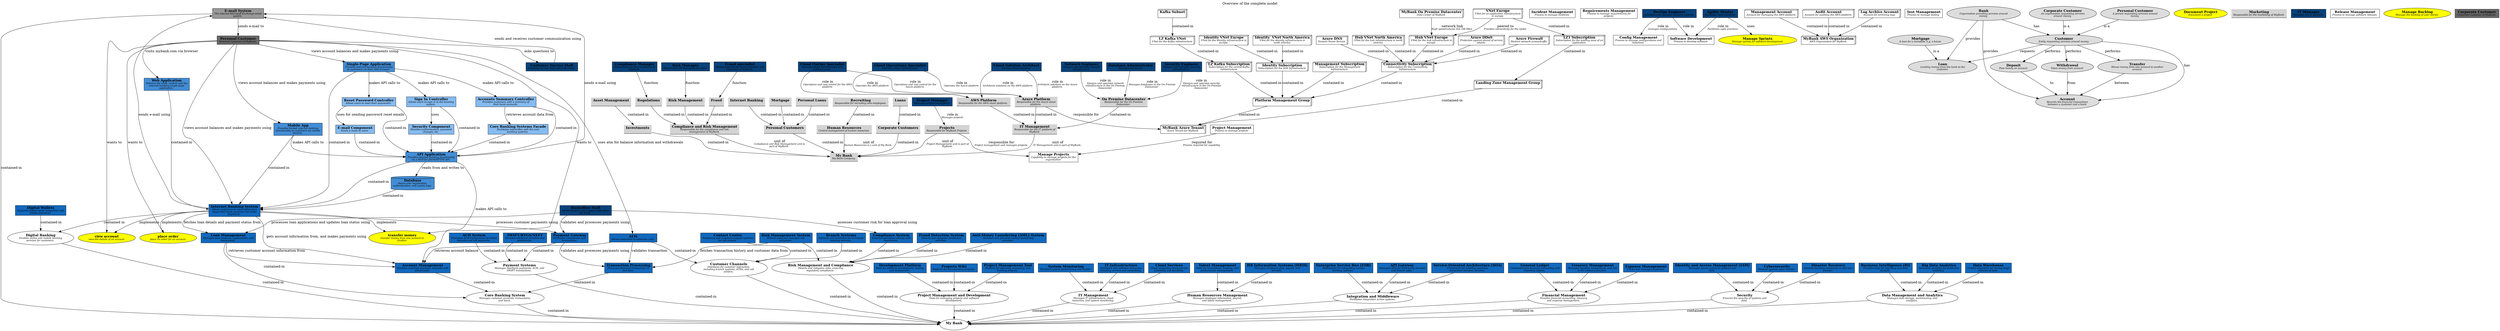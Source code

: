 digraph "Overview of the complete model" {
  labelloc= "t"
  label="Overview of the complete model"

  layout=dot
mybank_data_management__big_data_analytics_system [shape=box style=filled fillcolor="#1168bd" label=<<B>Big Data Analytics</B><BR/><FONT POINT-SIZE="10"><I>Advanced analytics for predictive<BR/>modeling. </I></FONT>>]
mybank_it_management__aws_unit [shape=underline style=filled fillcolor=lightgrey label=<<B>AWS Platform</B><BR/><FONT POINT-SIZE="10"><I>Responsible for the AWS cloud platform. </I></FONT>>]
mybank_security__disaster_recovery_system [shape=box style=filled fillcolor="#1168bd" label=<<B>Disaster Recovery</B><BR/><FONT POINT-SIZE="10"><I>Ensures business continuity in case of a<BR/>disaster. </I></FONT>>]
mybank_it_management_azure__plz_kafka_subscription [shape=box3d  label=<<B>LZ Kafka Subscription</B><BR/><FONT POINT-SIZE="10"><I>Subscription for the central Kafka<BR/>infrastructure </I></FONT>>]
mybank__email_system [shape=box style=filled fillcolor="#999999" label=<<B>E-mail System</B><BR/><FONT POINT-SIZE="10"><I>The internal Microsoft Exchange email<BR/>system. </I></FONT>>]
mybank_it_management__it_management_unit [shape=underline style=filled fillcolor=lightgrey label=<<B>IT Management</B><BR/><FONT POINT-SIZE="10"><I>Responsible for the IT platform of<BR/>MyBank </I></FONT>>]
mybank_financial_management__expense_management_system [shape=box style=filled fillcolor="#1168bd" label=<<B>Expense Management</B><BR/><FONT POINT-SIZE="10"><I>Tracks and manages expenses. </I></FONT>>]
mybank_customer_channels__branch_systems [shape=box style=filled fillcolor="#1168bd" label=<<B>Branch Systems</B><BR/><FONT POINT-SIZE="10"><I>Software and hardware for in-branch<BR/>banking services. </I></FONT>>]
mybank_project_management__context_boundary [  label=<<B>Project Management and Development</B><BR/><FONT POINT-SIZE="10"><I>Tools for managing projects and software<BR/>development. </I></FONT>>]
mybank_compliance__fraud_detection_system [shape=box style=filled fillcolor="#1168bd" label=<<B>Fraud Detection System</B><BR/><FONT POINT-SIZE="10"><I>Detects and mitigates fraudulent<BR/>activities. </I></FONT>>]
mybank_organization_personal_customers__mortgage_org [shape=underline style=filled fillcolor=lightgrey label=<<B>Mortgage</B><BR/><FONT POINT-SIZE="10"><I> </I></FONT>>]
mybank_project_management__incident_management [shape=box  label=<<B>Incident Management</B><BR/><FONT POINT-SIZE="10"><I>Process to manage incidents </I></FONT>>]
mybank_project_management__requirements_management [shape=box  label=<<B>Requirements Management</B><BR/><FONT POINT-SIZE="10"><I>Process to manage requirements for<BR/>projects </I></FONT>>]
mybank_organization_hr__recruiting [shape=underline style=filled fillcolor=lightgrey label=<<B>Recruiting</B><BR/><FONT POINT-SIZE="10"><I>Responsible for recruiting new employees </I></FONT>>]
mybank_it_management_azure__connectivity_subscription [shape=box3d  label=<<B>Connectivity Subscription</B><BR/><FONT POINT-SIZE="10"><I>Subscription for the Connectivity<BR/>Infrastructure </I></FONT>>]
mybank_digital_banking__digital_wallets_system [shape=box style=filled fillcolor="#1168bd" label=<<B>Digital Wallets</B><BR/><FONT POINT-SIZE="10"><I>Supports digital wallet integration and<BR/>mobile payments. </I></FONT>>]
mybank_customer_channels__customer_service_staff [shape=box style=filled fillcolor="#08427b" label=<<B>Customer Service Staff</B><BR/><FONT POINT-SIZE="10"><I>Customer service staff within the bank. </I></FONT>>]
mybank_security__identity_access_management_system [shape=box style=filled fillcolor="#1168bd" label=<<B>Identity and Access Management (IAM)</B><BR/><FONT POINT-SIZE="10"><I>Manages secure access to systems and<BR/>data. </I></FONT>>]
mybank_it_management_azure__alz1_vnet_europe [shape=box3d  label=<<B>VNet Europe</B><BR/><FONT POINT-SIZE="10"><I>VNet for an application infrastructure<BR/>in europe </I></FONT>>]
mybank_project_management__project_manager [shape=box style=filled fillcolor="#08427b" label=<<B>Project Manager</B><BR/><FONT POINT-SIZE="10"><I>Manages projects at MyBank </I></FONT>>]
mybank__mybank_plc [  label=<<B>My Bank</B><BR/><FONT POINT-SIZE="10"><I> </I></FONT>>]
mybank_compliance__risk_management_system [shape=box style=filled fillcolor="#1168bd" label=<<B>Risk Management System</B><BR/><FONT POINT-SIZE="10"><I>Detects risks and manages risk<BR/>mitigation. </I></FONT>>]
mybank_project_management__software_development [shape=box  label=<<B>Software Development</B><BR/><FONT POINT-SIZE="10"><I>Process to develop software </I></FONT>>]
mybank_project_management__devops_engineer [shape=box style=filled fillcolor="#08427b" label=<<B>DevOps Engineer</B><BR/><FONT POINT-SIZE="10"><I>Develops and operates software systems </I></FONT>>]
mybank_project_management__project_management [shape=box  label=<<B>Project Management</B><BR/><FONT POINT-SIZE="10"><I>Process to manage projects </I></FONT>>]
mybank_integration_middleware__soa [shape=box style=filled fillcolor="#1168bd" label=<<B>Service-Oriented Architecture (SOA)</B><BR/><FONT POINT-SIZE="10"><I>Framework for enabling seamless<BR/>integration between services. </I></FONT>>]
mybank_it_management__cloud_finops_specialist [shape=box style=filled fillcolor="#08427b" label=<<B>Cloud FinOps Specialist</B><BR/><FONT POINT-SIZE="10"><I>Operates cloud infrastructure and<BR/>controls costs </I></FONT>>]
mybank_core_banking__context_boundary [  label=<<B>Core Banking System</B><BR/><FONT POINT-SIZE="10"><I>Manages customer accounts, transactions,<BR/>and loans. </I></FONT>>]
mybank_payment__context_boundary [  label=<<B>Payment Systems</B><BR/><FONT POINT-SIZE="10"><I>Manages interbank payments, ACH, and<BR/>SWIFT transactions. </I></FONT>>]
mybank_organization__human_resources_unit [shape=underline style=filled fillcolor=lightgrey label=<<B>Human Resources</B><BR/><FONT POINT-SIZE="10"><I>Central management of human resources </I></FONT>>]
mybank_project_management__jira [shape=box style=filled fillcolor="#1168bd" label=<<B>Project Management Tool</B><BR/><FONT POINT-SIZE="10"><I>Platform for planning, executing, and<BR/>tracking projects. </I></FONT>>]
mybank_digital_banking_internet_banking_system__mobile_app [shape=box style=filled fillcolor="#438dd5" label=<<B>Mobile App</B><BR/><FONT POINT-SIZE="10"><I>Provides limited internet banking<BR/>functionality to customers via mobile<BR/>devices. </I></FONT>>]
mybank_it_management__onprem_unit [shape=underline style=filled fillcolor=lightgrey label=<<B>On Premise Datacenter</B><BR/><FONT POINT-SIZE="10"><I>Responsible for the On Premise<BR/>Datacenter. </I></FONT>>]
mybank_infrastructure_management__cloud_services_system [shape=box style=filled fillcolor="#1168bd" label=<<B>Cloud Services</B><BR/><FONT POINT-SIZE="10"><I>Cloud computing resources for<BR/>scalability and flexibility. </I></FONT>>]
mybank_digital_banking_internet_banking_system__api_application [shape=box style=filled fillcolor="#438dd5" label=<<B>API Application</B><BR/><FONT POINT-SIZE="10"><I>Provides internet banking functionality<BR/>via a RESTful JSON/HTTPS API. </I></FONT>>]
mybank_it_management_aws__platform_management_account [shape=box3d  label=<<B>Management Account</B><BR/><FONT POINT-SIZE="10"><I>Account for managing the AWS platform </I></FONT>>]
mybank_it_management_azure__management_subscription [shape=box3d  label=<<B>Management Subscription</B><BR/><FONT POINT-SIZE="10"><I>Subscription for the Management<BR/>Infrastructure </I></FONT>>]
mybank_organization__corporate_customers [shape=underline style=filled fillcolor=lightgrey label=<<B>Corporate Customers</B><BR/><FONT POINT-SIZE="10"><I> </I></FONT>>]
mybank_compliance__risk_manager [shape=box style=filled fillcolor="#08427b" label=<<B>Risk Manager</B><BR/><FONT POINT-SIZE="10"><I>Responsible for managing the risks. </I></FONT>>]
mybank_organization_personal_customers__personal_loans_org [shape=underline style=filled fillcolor=lightgrey label=<<B>Personal Loans</B><BR/><FONT POINT-SIZE="10"><I> </I></FONT>>]
mybank_compliance__context_boundary [  label=<<B>Risk Management and Compliance</B><BR/><FONT POINT-SIZE="10"><I>Detects and mitigates risks, ensuring<BR/>regulatory compliance. </I></FONT>>]
mybank_human_resources__hris [shape=box style=filled fillcolor="#1168bd" label=<<B>HR Information Systems (HRIS)</B><BR/><FONT POINT-SIZE="10"><I>Manages employee data, payroll, and<BR/>benefits. </I></FONT>>]
mybank_project_management__manage_projects [shape=box  label=<<B>Manage Projects</B><BR/><FONT POINT-SIZE="10"><I>Capability to manage projects for the<BR/>organization </I></FONT>>]
mybank_compliance__risk_management [shape=underline style=filled fillcolor=lightgrey label=<<B>Risk Management</B><BR/><FONT POINT-SIZE="10"><I> </I></FONT>>]
mybank_project_management__test_management [shape=box  label=<<B>Test Management</B><BR/><FONT POINT-SIZE="10"><I>Process to manage testing </I></FONT>>]
mybank_it_management__context_boundary [  label=<<B>IT Management</B><BR/><FONT POINT-SIZE="10"><I>Manages IT infrastructure, cloud<BR/>resources, and system monitoring. </I></FONT>>]
mybank_digital_banking__context_boundary [  label=<<B>Digital Banking</B><BR/><FONT POINT-SIZE="10"><I>Enables online and mobile banking<BR/>services for customers. </I></FONT>>]
mybank_it_management_azure__hub_vnet_europe [shape=box3d  label=<<B>Hub VNet Europe</B><BR/><FONT POINT-SIZE="10"><I>VNet for the hub infrastructure in<BR/>europe </I></FONT>>]
mybank_compliance__fraud [shape=underline style=filled fillcolor=lightgrey label=<<B>Fraud</B><BR/><FONT POINT-SIZE="10"><I> </I></FONT>>]
mybank_infrastructure_management__system_monitoring_system [shape=box style=filled fillcolor="#1168bd" label=<<B>System Monitoring</B><BR/><FONT POINT-SIZE="10"><I>Monitors system performance and health. </I></FONT>>]
mybank_concepts__mortgage [shape=ellipse style=filled fillcolor="#dddddd" label=<<B>Mortgage</B><BR/><FONT POINT-SIZE="10"><I>A loan for a immobile, e.g. a house </I></FONT>>]
mybank_organization_personal_customers__internet_banking [shape=underline style=filled fillcolor=lightgrey label=<<B>Internet Banking</B><BR/><FONT POINT-SIZE="10"><I> </I></FONT>>]
mybank_it_management_azure__landing_zone_management_group [shape=box3d  label=<<B>Landing Zone Management Group</B><BR/><FONT POINT-SIZE="10"><I> </I></FONT>>]
mybank_human_resources__context_boundary [  label=<<B>Human Resources Management</B><BR/><FONT POINT-SIZE="10"><I>Manages employee information, payroll,<BR/>and talent management. </I></FONT>>]
mybank_project_management__document_project [shape=ellipse style=filled fillcolor=yellow label=<<B>Document Project</B><BR/><FONT POINT-SIZE="10"><I>Document a project </I></FONT>>]
mybank_marketing__marketing_unit [shape=underline style=filled fillcolor=lightgrey label=<<B>Marketing</B><BR/><FONT POINT-SIZE="10"><I>Responsible for the marketing of MyBank </I></FONT>>]
mybank_it_management__cloud_operations_specialist [shape=box style=filled fillcolor="#08427b" label=<<B>Cloud Operations Specialist</B><BR/><FONT POINT-SIZE="10"><I>Operates cloud infrastructure </I></FONT>>]
mybank_compliance__fraud_specialist [shape=box style=filled fillcolor="#08427b" label=<<B>Fraud specialist</B><BR/><FONT POINT-SIZE="10"><I>Responsible for the fraud detection and<BR/>mitigation of MyBank. </I></FONT>>]
mybank_digital_banking_internet_banking_system__view_account [shape=ellipse style=filled fillcolor=yellow label=<<B>view account</B><BR/><FONT POINT-SIZE="10"><I>view the details of an account </I></FONT>>]
mybank_digital_banking_internet_banking_system__internet_banking_system [shape=box style=filled fillcolor="#1168bd" label=<<B>Internet Banking System</B><BR/><FONT POINT-SIZE="10"><I>Allows customers to view information<BR/>about their bank accounts and make<BR/>payments. </I></FONT>>]
mybank_compliance__compliance_system [shape=box style=filled fillcolor="#1168bd" label=<<B>Compliance System</B><BR/><FONT POINT-SIZE="10"><I>Ensures operations comply with<BR/>regulations. </I></FONT>>]
mybank_it_management__azure_unit [shape=underline style=filled fillcolor=lightgrey label=<<B>Azure Platform</B><BR/><FONT POINT-SIZE="10"><I>Responsible for the Azure cloud<BR/>platform. </I></FONT>>]
mybank_it_management_azure__mybank_azure_tenant [shape=box3d  label=<<B>MyBank Azure Tenant</B><BR/><FONT POINT-SIZE="10"><I>Azure Tenant for MyBank </I></FONT>>]
mybank_compliance__compliance_manager [shape=box style=filled fillcolor="#08427b" label=<<B>Compliance Manager</B><BR/><FONT POINT-SIZE="10"><I>Responsible for the compliance of<BR/>MyBank. </I></FONT>>]
mybank_it_management_azure__identity_vnet_north_america [shape=box3d  label=<<B>Identity  VNet North America</B><BR/><FONT POINT-SIZE="10"><I>VNet for the identity infrastructure in<BR/>north america </I></FONT>>]
mybank_data_management__data_warehouse_system [shape=box style=filled fillcolor="#1168bd" label=<<B>Data Warehouse</B><BR/><FONT POINT-SIZE="10"><I>Central repository for storing large<BR/>volumes of data. </I></FONT>>]
mybank_concepts__transfer [shape=ellipse style=filled fillcolor="#dddddd" label=<<B>Transfer</B><BR/><FONT POINT-SIZE="10"><I>Moves money from one account to another<BR/>account </I></FONT>>]
mybank_concepts__personal_customer [shape=ellipse style=filled fillcolor="#dddddd" label=<<B>Personal Customer</B><BR/><FONT POINT-SIZE="10"><I>A person requesting services around<BR/>money </I></FONT>>]
mybank_digital_banking_internet_banking_system__core_banking_systems_facade [shape=box style=filled fillcolor="#85bbf0" label=<<B>Core Banking Systems Facade</B><BR/><FONT POINT-SIZE="10"><I>Facilitates interaction with the core<BR/>banking systems. </I></FONT>>]
mybank_integration_middleware__esb [shape=box style=filled fillcolor="#1168bd" label=<<B>Enterprise Service Bus (ESB)</B><BR/><FONT POINT-SIZE="10"><I>Middleware for integrating various<BR/>banking systems. </I></FONT>>]
mybank_concepts__account [shape=ellipse style=filled fillcolor="#dddddd" label=<<B>Account</B><BR/><FONT POINT-SIZE="10"><I>Records the financial transactions<BR/>between a customer and a bank </I></FONT>>]
mybank__integration_middleware_context [  label=<<B>Integration and Middleware</B><BR/><FONT POINT-SIZE="10"><I>Facilitates integration across systems. </I></FONT>>]
mybank_concepts__bank [shape=ellipse style=filled fillcolor="#dddddd" label=<<B>Bank</B><BR/><FONT POINT-SIZE="10"><I>Organization providing services around<BR/>money </I></FONT>>]
mybank_it_management_aws__audit_account [shape=box3d  label=<<B>Audit Account</B><BR/><FONT POINT-SIZE="10"><I>Account for auditing the AWS platform </I></FONT>>]
mybank_project_management__gitlab [shape=box style=filled fillcolor="#1168bd" label=<<B>Development Platform</B><BR/><FONT POINT-SIZE="10"><I>Tools for software development, testing,<BR/>and deployment. </I></FONT>>]
mybank_it_management__it_manager [shape=box style=filled fillcolor="#08427b" label=<<B>IT Manager</B><BR/><FONT POINT-SIZE="10"><I>Manages the IT platform </I></FONT>>]
mybank_it_management_azure__ddos_protection [shape=box3d  label=<<B>Azure DDoS</B><BR/><FONT POINT-SIZE="10"><I>Protection against denial of service<BR/>attacks </I></FONT>>]
mybank_investments__investments_org [shape=underline style=filled fillcolor=lightgrey label=<<B>Investments</B><BR/><FONT POINT-SIZE="10"><I> </I></FONT>>]
mybank_digital_banking_internet_banking_system__web_app [shape=box style=filled fillcolor="#438dd5" label=<<B>Web Application</B><BR/><FONT POINT-SIZE="10"><I>Delivers the static content and the<BR/>internet banking single-page<BR/>application. </I></FONT>>]
mybank_it_management__cloud_solution_architect [shape=box style=filled fillcolor="#08427b" label=<<B>Cloud Solution Architect</B><BR/><FONT POINT-SIZE="10"><I>Designs cloud solutions </I></FONT>>]
mybank__personal_customer [shape=box style=filled fillcolor="#686868" label=<<B>Personal Customer</B><BR/><FONT POINT-SIZE="10"><I>Personal Customer of MyBank. </I></FONT>>]
mybank_data_management__context_boundary [  label=<<B>Data Management and Analytics</B><BR/><FONT POINT-SIZE="10"><I>Manages data storage, warehousing, and<BR/>analytics. </I></FONT>>]
mybank_digital_banking_internet_banking_system__single_page_app [shape=box style=filled fillcolor="#438dd5" label=<<B>Single-Page Application</B><BR/><FONT POINT-SIZE="10"><I>Provides internet banking functionality<BR/>to customers via their web browser. </I></FONT>>]
mybank_it_management_azure__identity_vnet_europe [shape=box3d  label=<<B>Identity VNet Europe</B><BR/><FONT POINT-SIZE="10"><I>VNet for the identity infrastructure in<BR/>europe </I></FONT>>]
mybank_it_management__database_administrator [shape=box style=filled fillcolor="#08427b" label=<<B>Database Administrator</B><BR/><FONT POINT-SIZE="10"><I>Manages databases </I></FONT>>]
mybank_it_management_aws__log_archive_account [shape=box3d  label=<<B>Log Archive Account</B><BR/><FONT POINT-SIZE="10"><I>Account for archiving logs </I></FONT>>]
mybank_project_management__release_management [shape=box  label=<<B>Release Management</B><BR/><FONT POINT-SIZE="10"><I>Process to manage software releases </I></FONT>>]
mybank_payment__payment_gateway_system [shape=box style=filled fillcolor="#1168bd" label=<<B>Payment Gateway</B><BR/><FONT POINT-SIZE="10"><I>Facilitates credit/debit card<BR/>transactions. </I></FONT>>]
mybank_digital_banking_internet_banking_system__transfer_money [shape=ellipse style=filled fillcolor=yellow label=<<B>transfer money</B><BR/><FONT POINT-SIZE="10"><I>transfer money from one account to<BR/>another </I></FONT>>]
mybank_it_management_azure__platform_management_group [shape=box3d  label=<<B>Platform Management Group</B><BR/><FONT POINT-SIZE="10"><I> </I></FONT>>]
mybank_it_management_onprem__data_center_europe [shape=box3d  label=<<B>MyBank On Premise Datacenter</B><BR/><FONT POINT-SIZE="10"><I>Data Center of MyBank </I></FONT>>]
mybank_concepts__customer [shape=ellipse style=filled fillcolor="#dddddd" label=<<B>Customer</B><BR/><FONT POINT-SIZE="10"><I>Entity requesting services around money </I></FONT>>]
mybank_integration_middleware__api_gateway [shape=box style=filled fillcolor="#1168bd" label=<<B>API Gateway</B><BR/><FONT POINT-SIZE="10"><I>Manages APIs for third-party services<BR/>and fintech apps. </I></FONT>>]
mybank_infrastructure_management__it_infrastructure_system [shape=box style=filled fillcolor="#1168bd" label=<<B>IT Infrastructure</B><BR/><FONT POINT-SIZE="10"><I>Hardware and software resources,<BR/>including servers and networking. </I></FONT>>]
mybank_digital_banking_internet_banking_system__reset_password_controller [shape=box style=filled fillcolor="#85bbf0" label=<<B>Reset Password Controller</B><BR/><FONT POINT-SIZE="10"><I>Allows users to reset their passwords. </I></FONT>>]
mybank_financial_management__context_boundary [  label=<<B>Financial Management</B><BR/><FONT POINT-SIZE="10"><I>Handles financial accounting, treasury,<BR/>and expense management. </I></FONT>>]
mybank_concepts__deposit [shape=ellipse style=filled fillcolor="#dddddd" label=<<B>Deposit</B><BR/><FONT POINT-SIZE="10"><I>Puts money on account </I></FONT>>]
mybank_core_banking__loan_management_system [shape=box style=filled fillcolor="#1168bd" label=<<B>Loan Management</B><BR/><FONT POINT-SIZE="10"><I>Manages loan products, applications, and<BR/>repayments. </I></FONT>>]
mybank_it_management__security_engineer [shape=box style=filled fillcolor="#08427b" label=<<B>Security Engineer</B><BR/><FONT POINT-SIZE="10"><I>Designs and operates security<BR/>infrastructure </I></FONT>>]
mybank_it_management_azure__plz_kafka_subnet [shape=box3d  label=<<B>Kafka Subnet</B><BR/><FONT POINT-SIZE="10"><I> </I></FONT>>]
mybank_digital_banking_internet_banking_system__email_component [shape=box style=filled fillcolor="#85bbf0" label=<<B>E-mail Component</B><BR/><FONT POINT-SIZE="10"><I>Sends e-mails to users. </I></FONT>>]
mybank_payment__ach_system [shape=box style=filled fillcolor="#1168bd" label=<<B>ACH System</B><BR/><FONT POINT-SIZE="10"><I>Processes ACH transactions for direct<BR/>deposits and bill payments. </I></FONT>>]
mybank_it_management_azure__identity_subscription [shape=box3d  label=<<B>Identity Subscription</B><BR/><FONT POINT-SIZE="10"><I>Subscription for the IAM Infrastructure </I></FONT>>]
mybank_concepts__corporate_customer [shape=ellipse style=filled fillcolor="#dddddd" label=<<B>Corporate Customer</B><BR/><FONT POINT-SIZE="10"><I>An organization requesting services<BR/>around money </I></FONT>>]
mybank_project_management__manage_backlog [shape=ellipse style=filled fillcolor=yellow label=<<B>Manage Backlog</B><BR/><FONT POINT-SIZE="10"><I>Manage the backlog of user stories </I></FONT>>]
mybank_it_management_aws__mybank_aws_organization [shape=box3d  label=<<B>MyBank AWS Organization</B><BR/><FONT POINT-SIZE="10"><I>AWS Organization for MyBank </I></FONT>>]
mybank_concepts__withdrawal [shape=ellipse style=filled fillcolor="#dddddd" label=<<B>Withdrawal</B><BR/><FONT POINT-SIZE="10"><I>Takes money from account </I></FONT>>]
mybank_project_management__agility_master [shape=box style=filled fillcolor="#08427b" label=<<B>Agility Master</B><BR/><FONT POINT-SIZE="10"><I>Facilitates agile practices </I></FONT>>]
mybank_financial_management__general_ledger_system [shape=box style=filled fillcolor="#1168bd" label=<<B>General Ledger</B><BR/><FONT POINT-SIZE="10"><I>Comprehensive financial accounting and<BR/>reporting system. </I></FONT>>]
mybank_it_management_azure__plz_kafka_vnet [shape=box3d  label=<<B>LZ Kafka VNet</B><BR/><FONT POINT-SIZE="10"><I>VNet for the Kafka infrastructure </I></FONT>>]
mybank_compliance__aml_system [shape=box style=filled fillcolor="#1168bd" label=<<B>Anti-Money Laundering (AML) System</B><BR/><FONT POINT-SIZE="10"><I>Monitors and prevents money laundering<BR/>activities. </I></FONT>>]
mybank_digital_banking_internet_banking_system__security_component [shape=box style=filled fillcolor="#85bbf0" label=<<B>Security Component</B><BR/><FONT POINT-SIZE="10"><I>Handles authentication, password<BR/>changes, etc. </I></FONT>>]
mybank_it_management_azure__firewall [shape=box3d  label=<<B>Azure Firewall</B><BR/><FONT POINT-SIZE="10"><I>Restrict network access/traffic </I></FONT>>]
mybank_data_management__business_intelligence_system [shape=box style=filled fillcolor="#1168bd" label=<<B>Business Intelligence (BI)</B><BR/><FONT POINT-SIZE="10"><I>Provides tools for reporting and data<BR/>analysis. </I></FONT>>]
mybank_it_management_azure__dns [shape=box3d  label=<<B>Azure DNS</B><BR/><FONT POINT-SIZE="10"><I>Domain Name Service </I></FONT>>]
mybank_it_management_azure__alz1_subscription [shape=box3d  label=<<B>LZ1 Subscription</B><BR/><FONT POINT-SIZE="10"><I>Subscription for the landing zone of an<BR/>application </I></FONT>>]
mybank_project_management__confluence [shape=box style=filled fillcolor="#1168bd" label=<<B>Projects Wiki</B><BR/><FONT POINT-SIZE="10"><I>Platform for documenting projects. </I></FONT>>]
mybank_it_management_azure__hub_vnet_north_america [shape=box3d  label=<<B>Hub VNet North America</B><BR/><FONT POINT-SIZE="10"><I>VNet for the hub infrastructure in north<BR/>america </I></FONT>>]
mybank_security__context_boundary [  label=<<B>Security</B><BR/><FONT POINT-SIZE="10"><I>Ensures the security of systems and<BR/>data. </I></FONT>>]
mybank_digital_banking_internet_banking_system__accounts_summary_controller [shape=box style=filled fillcolor="#85bbf0" label=<<B>Accounts Summary Controller</B><BR/><FONT POINT-SIZE="10"><I>Provides customers with a summary of<BR/>their bank accounts. </I></FONT>>]
mybank_customer_channels__atm [shape=box style=filled fillcolor="#1168bd" label=<<B>ATM</B><BR/><FONT POINT-SIZE="10"><I>Allows customers to withdraw cash. </I></FONT>>]
mybank_customer_channels__contact_center_system [shape=box style=filled fillcolor="#1168bd" label=<<B>Contact Center</B><BR/><FONT POINT-SIZE="10"><I>Telephony and customer support systems<BR/>for call centers. </I></FONT>>]
mybank_security__cybersecurity_system [shape=box style=filled fillcolor="#1168bd" label=<<B>Cybersecurity</B><BR/><FONT POINT-SIZE="10"><I>Protects against cyber threats. </I></FONT>>]
mybank__corporate_customer [shape=box style=filled fillcolor="#686868" label=<<B>Corporate Customer</B><BR/><FONT POINT-SIZE="10"><I>Corporate Customer of MyBank. </I></FONT>>]
mybank_payment__swift_rtgs_neft_system [shape=box style=filled fillcolor="#1168bd" label=<<B>SWIFT/RTGS/NEFT</B><BR/><FONT POINT-SIZE="10"><I>Handles interbank transfers and<BR/>settlements. </I></FONT>>]
mybank_compliance__compliance_unit [shape=underline style=filled fillcolor=lightgrey label=<<B>Compliance and Risk Management</B><BR/><FONT POINT-SIZE="10"><I>Responsible for the compliance and risk<BR/>management of MyBank </I></FONT>>]
mybank__my_bank_organization [shape=underline style=filled fillcolor=lightgrey label=<<B>My Bank</B><BR/><FONT POINT-SIZE="10"><I>My Bank Company </I></FONT>>]
mybank_organization__personal_customers [shape=underline style=filled fillcolor=lightgrey label=<<B>Personal Customers</B><BR/><FONT POINT-SIZE="10"><I> </I></FONT>>]
mybank_concepts__loan [shape=ellipse style=filled fillcolor="#dddddd" label=<<B>Loan</B><BR/><FONT POINT-SIZE="10"><I>Lending money from the bank to the<BR/>customer </I></FONT>>]
mybank_financial_management__treasury_management_system [shape=box style=filled fillcolor="#1168bd" label=<<B>Treasury Management</B><BR/><FONT POINT-SIZE="10"><I>Manages liquidity, investments, and risk<BR/>in the treasury function. </I></FONT>>]
mybank_core_banking__backoffice_staff [shape=box style=filled fillcolor="#08427b" label=<<B>Backoffice Staff</B><BR/><FONT POINT-SIZE="10"><I>Administration and support staff within<BR/>the bank. </I></FONT>>]
mybank_core_banking__account_management_system [shape=box style=filled fillcolor="#1168bd" label=<<B>Account Management</B><BR/><FONT POINT-SIZE="10"><I>Handles customer accounts, deposits, and<BR/>withdrawals. </I></FONT>>]
mybank_core_banking__transaction_processing_system [shape=box style=filled fillcolor="#1168bd" label=<<B>Transaction Processing</B><BR/><FONT POINT-SIZE="10"><I>Processes financial transactions in<BR/>real-time. </I></FONT>>]
mybank_project_management__manage_sprints [shape=ellipse style=filled fillcolor=yellow label=<<B>Manage Sprints</B><BR/><FONT POINT-SIZE="10"><I>Manage sprints for software development </I></FONT>>]
mybank_it_management__network_engineer [shape=box style=filled fillcolor="#08427b" label=<<B>Network Engineer</B><BR/><FONT POINT-SIZE="10"><I>Designs and operates network<BR/>infrastructure </I></FONT>>]
mybank_investments__asset_management_org [shape=underline style=filled fillcolor=lightgrey label=<<B>Asset Management</B><BR/><FONT POINT-SIZE="10"><I> </I></FONT>>]
mybank_project_management__project_management_unit [shape=underline style=filled fillcolor=lightgrey label=<<B>Projects</B><BR/><FONT POINT-SIZE="10"><I>Responsible for MyBank Projects </I></FONT>>]
mybank_human_resources__talent_management_system [shape=box style=filled fillcolor="#1168bd" label=<<B>Talent Management</B><BR/><FONT POINT-SIZE="10"><I>Tools for recruitment, training, and<BR/>performance management. </I></FONT>>]
mybank_digital_banking_internet_banking_system__sign_in_controller [shape=box style=filled fillcolor="#85bbf0" label=<<B>Sign In Controller</B><BR/><FONT POINT-SIZE="10"><I>Allows users to sign in to the banking<BR/>system. </I></FONT>>]
mybank_digital_banking_internet_banking_system__place_order [shape=ellipse style=filled fillcolor=yellow label=<<B>place order</B><BR/><FONT POINT-SIZE="10"><I>place an order for an account </I></FONT>>]
mybank_digital_banking_internet_banking_system__database [shape=cylinder style=filled fillcolor="#438dd5" label=<<B>Database</B><BR/><FONT POINT-SIZE="10"><I>Stores user registration,<BR/>authentication, and access logs. </I></FONT>>]
mybank_organization_corporate_customers__loans_org [shape=underline style=filled fillcolor=lightgrey label=<<B>Loans</B><BR/><FONT POINT-SIZE="10"><I> </I></FONT>>]
mybank_customer_channels__context_boundary [  label=<<B>Customer Channels</B><BR/><FONT POINT-SIZE="10"><I>Interfaces for customer interaction,<BR/>including branch systems, ATMs, and call<BR/>centers. </I></FONT>>]
mybank_compliance__regulations [shape=underline style=filled fillcolor=lightgrey label=<<B>Regulations</B><BR/><FONT POINT-SIZE="10"><I> </I></FONT>>]
mybank_project_management__config_management [shape=box  label=<<B>Config Management</B><BR/><FONT POINT-SIZE="10"><I>Process to manage configurations and<BR/>baselines </I></FONT>>]
 
mybank_data_management__context_boundary -> mybank__mybank_plc [label=<contained-in<BR/><FONT POINT-SIZE="10"><I> </I></FONT>>]
mybank_data_management__big_data_analytics_system -> mybank_data_management__context_boundary [label=<contained-in<BR/><FONT POINT-SIZE="10"><I> </I></FONT>>]
mybank__personal_customer -> mybank_digital_banking_internet_banking_system__web_app [label=<visits mybank.com via browser<BR/><FONT POINT-SIZE="10"><I> </I></FONT>>]
mybank_digital_banking_internet_banking_system__internet_banking_system -> mybank_digital_banking_internet_banking_system__transfer_money [label=<implements<BR/><FONT POINT-SIZE="10"><I> </I></FONT>>]
mybank_it_management_azure__plz_kafka_subscription -> mybank_it_management_azure__platform_management_group [label=<contained-in<BR/><FONT POINT-SIZE="10"><I> </I></FONT>>]
mybank_organization_hr__recruiting -> mybank_organization__human_resources_unit [label=<contained-in<BR/><FONT POINT-SIZE="10"><I> </I></FONT>>]
mybank_it_management__network_engineer -> mybank_it_management__onprem_unit [label=<role in<BR/><FONT POINT-SIZE="10"><I>Designs and operates network<BR/>infrastructure in the On Premise<BR/>Datacenter </I></FONT>>]
mybank_it_management_azure__alz1_vnet_europe -> mybank_it_management_azure__alz1_subscription [label=<contained-in<BR/><FONT POINT-SIZE="10"><I> </I></FONT>>]
mybank_compliance__compliance_manager -> mybank_compliance__regulations [label=<function<BR/><FONT POINT-SIZE="10"><I> </I></FONT>>]
mybank_it_management_aws__log_archive_account -> mybank_it_management_aws__mybank_aws_organization [label=<contained-in<BR/><FONT POINT-SIZE="10"><I> </I></FONT>>]
mybank_organization_corporate_customers__loans_org -> mybank_organization__corporate_customers [label=<contained-in<BR/><FONT POINT-SIZE="10"><I> </I></FONT>>]
mybank_investments__investments_org -> mybank__my_bank_organization [label=<contained-in<BR/><FONT POINT-SIZE="10"><I> </I></FONT>>]
mybank_customer_channels__contact_center_system -> mybank_customer_channels__context_boundary [label=<contained-in<BR/><FONT POINT-SIZE="10"><I> </I></FONT>>]
mybank_digital_banking_internet_banking_system__security_component -> mybank_digital_banking_internet_banking_system__api_application [label=<contained-in<BR/><FONT POINT-SIZE="10"><I> </I></FONT>>]
mybank_payment__payment_gateway_system -> mybank_core_banking__transaction_processing_system [label=<validates and processes payments using<BR/><FONT POINT-SIZE="10"><I> </I></FONT>>]
mybank_it_management__cloud_operations_specialist -> mybank_it_management__aws_unit [label=<role in<BR/><FONT POINT-SIZE="10"><I>Operates the AWS platform </I></FONT>>]
mybank_it_management__aws_unit -> mybank_it_management__it_management_unit [label=<contained-in<BR/><FONT POINT-SIZE="10"><I> </I></FONT>>]
mybank_concepts__customer -> mybank_concepts__transfer [label=<performs<BR/><FONT POINT-SIZE="10"><I> </I></FONT>>]
mybank_it_management_aws__platform_management_account -> mybank_it_management_aws__mybank_aws_organization [label=<contained-in<BR/><FONT POINT-SIZE="10"><I> </I></FONT>>]
mybank_organization__corporate_customers -> mybank__my_bank_organization [label=<contained-in<BR/><FONT POINT-SIZE="10"><I> </I></FONT>>]
mybank_compliance__risk_management_system -> mybank_compliance__context_boundary [label=<contained-in<BR/><FONT POINT-SIZE="10"><I> </I></FONT>>]
mybank_organization__human_resources_unit -> mybank__my_bank_organization [label=<unit of<BR/><FONT POINT-SIZE="10"><I>Human Resources is a unit of My Bank. </I></FONT>>]
mybank_it_management__azure_unit -> mybank_it_management__it_management_unit [label=<contained-in<BR/><FONT POINT-SIZE="10"><I> </I></FONT>>]
mybank_it_management_azure__connectivity_subscription -> mybank_it_management_azure__platform_management_group [label=<contained-in<BR/><FONT POINT-SIZE="10"><I> </I></FONT>>]
mybank_digital_banking__context_boundary -> mybank__mybank_plc [label=<contained-in<BR/><FONT POINT-SIZE="10"><I> </I></FONT>>]
mybank_digital_banking_internet_banking_system__api_application -> mybank_digital_banking_internet_banking_system__internet_banking_system [label=<contained-in<BR/><FONT POINT-SIZE="10"><I> </I></FONT>>]
mybank_project_management__confluence -> mybank_project_management__context_boundary [label=<contained-in<BR/><FONT POINT-SIZE="10"><I> </I></FONT>>]
mybank_it_management__cloud_solution_architect -> mybank_it_management__azure_unit [label=<role in<BR/><FONT POINT-SIZE="10"><I>Architects solutions on the Azure<BR/>platform </I></FONT>>]
mybank_project_management__project_management_unit -> mybank_project_management__manage_projects [label=<responsible for<BR/><FONT POINT-SIZE="10"><I>Project management unit manages projects </I></FONT>>]
mybank_digital_banking_internet_banking_system__internet_banking_system -> mybank_digital_banking_internet_banking_system__view_account [label=<implements<BR/><FONT POINT-SIZE="10"><I> </I></FONT>>]
mybank_payment__ach_system -> mybank_payment__context_boundary [label=<contained-in<BR/><FONT POINT-SIZE="10"><I> </I></FONT>>]
mybank_digital_banking_internet_banking_system__internet_banking_system -> mybank__email_system [label=<sends e-mail using<BR/><FONT POINT-SIZE="10"><I> </I></FONT>>]
mybank_financial_management__context_boundary -> mybank__mybank_plc [label=<contained-in<BR/><FONT POINT-SIZE="10"><I> </I></FONT>>]
mybank_project_management__context_boundary -> mybank__mybank_plc [label=<contained-in<BR/><FONT POINT-SIZE="10"><I> </I></FONT>>]
mybank_financial_management__treasury_management_system -> mybank_financial_management__context_boundary [label=<contained-in<BR/><FONT POINT-SIZE="10"><I> </I></FONT>>]
mybank_financial_management__expense_management_system -> mybank_financial_management__context_boundary [label=<contained-in<BR/><FONT POINT-SIZE="10"><I> </I></FONT>>]
mybank_security__identity_access_management_system -> mybank_security__context_boundary [label=<contained-in<BR/><FONT POINT-SIZE="10"><I> </I></FONT>>]
mybank_infrastructure_management__it_infrastructure_system -> mybank_it_management__context_boundary [label=<contained-in<BR/><FONT POINT-SIZE="10"><I> </I></FONT>>]
mybank_concepts__transfer -> mybank_concepts__account [label=<between<BR/><FONT POINT-SIZE="10"><I> </I></FONT>>]
mybank_concepts__customer -> mybank_concepts__account [label=<has<BR/><FONT POINT-SIZE="10"><I> </I></FONT>>]
mybank_it_management_azure__dns -> mybank_it_management_azure__connectivity_subscription [label=<contained-in<BR/><FONT POINT-SIZE="10"><I> </I></FONT>>]
mybank_it_management__cloud_solution_architect -> mybank_it_management__aws_unit [label=<role in<BR/><FONT POINT-SIZE="10"><I>Architects solutions on the AWS platform </I></FONT>>]
mybank_integration_middleware__soa -> mybank__integration_middleware_context [label=<contained-in<BR/><FONT POINT-SIZE="10"><I> </I></FONT>>]
mybank_organization_personal_customers__mortgage_org -> mybank_organization__personal_customers [label=<contained-in<BR/><FONT POINT-SIZE="10"><I> </I></FONT>>]
mybank_payment__swift_rtgs_neft_system -> mybank_payment__context_boundary [label=<contained-in<BR/><FONT POINT-SIZE="10"><I> </I></FONT>>]
mybank_project_management__project_manager -> mybank_project_management__project_management_unit [label=<role in<BR/><FONT POINT-SIZE="10"><I>Manages projects </I></FONT>>]
mybank_customer_channels__atm -> mybank_core_banking__account_management_system [label=<retrieves account balance<BR/><FONT POINT-SIZE="10"><I> </I></FONT>>]
mybank_it_management__database_administrator -> mybank_it_management__onprem_unit [label=<role in<BR/><FONT POINT-SIZE="10"><I>Manages databases in the On Premise<BR/>Datacenter </I></FONT>>]
mybank_project_management__devops_engineer -> mybank_project_management__config_management [label=<role in<BR/><FONT POINT-SIZE="10"><I>manages configurations </I></FONT>>]
mybank_concepts__customer -> mybank_concepts__deposit [label=<performs<BR/><FONT POINT-SIZE="10"><I> </I></FONT>>]
mybank_customer_channels__atm -> mybank_customer_channels__context_boundary [label=<contained-in<BR/><FONT POINT-SIZE="10"><I> </I></FONT>>]
mybank_digital_banking_internet_banking_system__accounts_summary_controller -> mybank_digital_banking_internet_banking_system__core_banking_systems_facade [label=<retrieves account data from<BR/><FONT POINT-SIZE="10"><I> </I></FONT>>]
mybank_customer_channels__context_boundary -> mybank__mybank_plc [label=<contained-in<BR/><FONT POINT-SIZE="10"><I> </I></FONT>>]
mybank__integration_middleware_context -> mybank__mybank_plc [label=<contained-in<BR/><FONT POINT-SIZE="10"><I> </I></FONT>>]
mybank_digital_banking_internet_banking_system__api_application -> mybank__email_system [label=<sends e-mail using<BR/><FONT POINT-SIZE="10"><I> </I></FONT>>]
mybank_digital_banking_internet_banking_system__api_application -> mybank_core_banking__account_management_system [label=<makes API calls to<BR/><FONT POINT-SIZE="10"><I> </I></FONT>>]
mybank_integration_middleware__api_gateway -> mybank__integration_middleware_context [label=<contained-in<BR/><FONT POINT-SIZE="10"><I> </I></FONT>>]
mybank_core_banking__transaction_processing_system -> mybank_core_banking__context_boundary [label=<contained-in<BR/><FONT POINT-SIZE="10"><I> </I></FONT>>]
mybank_core_banking__backoffice_staff -> mybank_compliance__compliance_system [label=<assesses customer risk for loan approval using<BR/><FONT POINT-SIZE="10"><I> </I></FONT>>]
mybank_digital_banking__digital_wallets_system -> mybank_digital_banking__context_boundary [label=<contained-in<BR/><FONT POINT-SIZE="10"><I> </I></FONT>>]
mybank_investments__asset_management_org -> mybank_investments__investments_org [label=<contained-in<BR/><FONT POINT-SIZE="10"><I> </I></FONT>>]
mybank__personal_customer -> mybank_digital_banking_internet_banking_system__single_page_app [label=<views account balances and makes payments using<BR/><FONT POINT-SIZE="10"><I> </I></FONT>>]
mybank_digital_banking_internet_banking_system__reset_password_controller -> mybank_digital_banking_internet_banking_system__email_component [label=<uses for sending password reset emails<BR/><FONT POINT-SIZE="10"><I> </I></FONT>>]
mybank__personal_customer -> mybank_digital_banking_internet_banking_system__place_order [label=<wants to<BR/><FONT POINT-SIZE="10"><I> </I></FONT>>]
mybank_core_banking__loan_management_system -> mybank_core_banking__account_management_system [label=<retrieves customer account information from<BR/><FONT POINT-SIZE="10"><I> </I></FONT>>]
mybank_digital_banking_internet_banking_system__reset_password_controller -> mybank_digital_banking_internet_banking_system__api_application [label=<contained-in<BR/><FONT POINT-SIZE="10"><I> </I></FONT>>]
mybank_it_management_azure__firewall -> mybank_it_management_azure__connectivity_subscription [label=<contained-in<BR/><FONT POINT-SIZE="10"><I> </I></FONT>>]
mybank_it_management_azure__plz_kafka_subnet -> mybank_it_management_azure__plz_kafka_vnet [label=<contained-in<BR/><FONT POINT-SIZE="10"><I> </I></FONT>>]
mybank_compliance__risk_management -> mybank_compliance__compliance_unit [label=<contained-in<BR/><FONT POINT-SIZE="10"><I> </I></FONT>>]
mybank__personal_customer -> mybank_digital_banking_internet_banking_system__view_account [label=<wants to<BR/><FONT POINT-SIZE="10"><I> </I></FONT>>]
mybank_core_banking__backoffice_staff -> mybank_payment__payment_gateway_system [label=<validates and processes payments using<BR/><FONT POINT-SIZE="10"><I> </I></FONT>>]
mybank_digital_banking_internet_banking_system__email_component -> mybank_digital_banking_internet_banking_system__api_application [label=<contained-in<BR/><FONT POINT-SIZE="10"><I> </I></FONT>>]
mybank_it_management__cloud_operations_specialist -> mybank_it_management__azure_unit [label=<role in<BR/><FONT POINT-SIZE="10"><I>Operates the Azure platform </I></FONT>>]
mybank_digital_banking_internet_banking_system__internet_banking_system -> mybank_digital_banking_internet_banking_system__place_order [label=<implements<BR/><FONT POINT-SIZE="10"><I> </I></FONT>>]
mybank_project_management__project_management -> mybank_project_management__manage_projects [label=<required for<BR/><FONT POINT-SIZE="10"><I>Process required for capability </I></FONT>>]
mybank_it_management__context_boundary -> mybank__mybank_plc [label=<contained-in<BR/><FONT POINT-SIZE="10"><I> </I></FONT>>]
mybank_it_management__azure_unit -> mybank_it_management_azure__mybank_azure_tenant [label=<responsible for<BR/><FONT POINT-SIZE="10"><I> </I></FONT>>]
mybank_digital_banking_internet_banking_system__single_page_app -> mybank_digital_banking_internet_banking_system__internet_banking_system [label=<contained-in<BR/><FONT POINT-SIZE="10"><I> </I></FONT>>]
mybank_payment__payment_gateway_system -> mybank_payment__context_boundary [label=<contained-in<BR/><FONT POINT-SIZE="10"><I> </I></FONT>>]
mybank_it_management_azure__identity_vnet_north_america -> mybank_it_management_azure__identity_subscription [label=<contained-in<BR/><FONT POINT-SIZE="10"><I> </I></FONT>>]
mybank_digital_banking_internet_banking_system__internet_banking_system -> mybank_digital_banking__context_boundary [label=<contained in<BR/><FONT POINT-SIZE="10"><I> </I></FONT>>]
mybank_core_banking__loan_management_system -> mybank_core_banking__context_boundary [label=<contained-in<BR/><FONT POINT-SIZE="10"><I> </I></FONT>>]
mybank_compliance__fraud -> mybank_compliance__compliance_unit [label=<contained-in<BR/><FONT POINT-SIZE="10"><I> </I></FONT>>]
mybank_it_management_azure__alz1_vnet_europe -> mybank_it_management_azure__hub_vnet_europe [label=<peered to<BR/><FONT POINT-SIZE="10"><I>Provides connectivity for the spoke </I></FONT>>]
mybank_compliance__context_boundary -> mybank__mybank_plc [label=<contained-in<BR/><FONT POINT-SIZE="10"><I> </I></FONT>>]
mybank_digital_banking_internet_banking_system__mobile_app -> mybank_digital_banking_internet_banking_system__api_application [label=<makes API calls to<BR/><FONT POINT-SIZE="10"><I> </I></FONT>>]
mybank_project_management__gitlab -> mybank_project_management__context_boundary [label=<contained-in<BR/><FONT POINT-SIZE="10"><I> </I></FONT>>]
mybank__email_system -> mybank__personal_customer [label=<sends e-mail to<BR/><FONT POINT-SIZE="10"><I> </I></FONT>>]
mybank_it_management__it_management_unit -> mybank__my_bank_organization [label=<unit of<BR/><FONT POINT-SIZE="10"><I>IT Management unit is part of MyBank. </I></FONT>>]
mybank_it_management_azure__hub_vnet_north_america -> mybank_it_management_azure__connectivity_subscription [label=<contained-in<BR/><FONT POINT-SIZE="10"><I> </I></FONT>>]
mybank_customer_channels__atm -> mybank_core_banking__transaction_processing_system [label=<validates transaction<BR/><FONT POINT-SIZE="10"><I> </I></FONT>>]
mybank_infrastructure_management__cloud_services_system -> mybank_it_management__context_boundary [label=<contained-in<BR/><FONT POINT-SIZE="10"><I> </I></FONT>>]
mybank_digital_banking_internet_banking_system__single_page_app -> mybank_digital_banking_internet_banking_system__sign_in_controller [label=<makes API calls to<BR/><FONT POINT-SIZE="10"><I> </I></FONT>>]
mybank_digital_banking_internet_banking_system__internet_banking_system -> mybank_core_banking__loan_management_system [label=<fetches loan details and payment status from<BR/><FONT POINT-SIZE="10"><I> </I></FONT>>]
mybank_it_management_azure__identity_subscription -> mybank_it_management_azure__platform_management_group [label=<contained-in<BR/><FONT POINT-SIZE="10"><I> </I></FONT>>]
mybank_customer_channels__customer_service_staff -> mybank__email_system [label=<sends and receives customer communication using<BR/><FONT POINT-SIZE="10"><I> </I></FONT>>]
mybank_organization__personal_customers -> mybank__my_bank_organization [label=<contained-in<BR/><FONT POINT-SIZE="10"><I> </I></FONT>>]
mybank_project_management__agility_master -> mybank_project_management__software_development [label=<role in<BR/><FONT POINT-SIZE="10"><I>Facilitates agile practices </I></FONT>>]
mybank_core_banking__account_management_system -> mybank_core_banking__context_boundary [label=<contained-in<BR/><FONT POINT-SIZE="10"><I> </I></FONT>>]
mybank__personal_customer -> mybank_customer_channels__customer_service_staff [label=<asks questions to<BR/><FONT POINT-SIZE="10"><I> </I></FONT>>]
mybank_it_management_azure__alz1_subscription -> mybank_it_management_azure__landing_zone_management_group [label=<contained-in<BR/><FONT POINT-SIZE="10"><I> </I></FONT>>]
mybank_concepts__corporate_customer -> mybank_concepts__customer [label=<is a<BR/><FONT POINT-SIZE="10"><I> </I></FONT>>]
mybank_organization_personal_customers__internet_banking -> mybank_organization__personal_customers [label=<contained-in<BR/><FONT POINT-SIZE="10"><I> </I></FONT>>]
mybank_customer_channels__branch_systems -> mybank_customer_channels__context_boundary [label=<contained-in<BR/><FONT POINT-SIZE="10"><I> </I></FONT>>]
mybank__email_system -> mybank__mybank_plc [label=<contained-in<BR/><FONT POINT-SIZE="10"><I> </I></FONT>>]
mybank__personal_customer -> mybank_digital_banking_internet_banking_system__internet_banking_system [label=<views account balances and makes payments using<BR/><FONT POINT-SIZE="10"><I> </I></FONT>>]
mybank_it_management__onprem_unit -> mybank_it_management__it_management_unit [label=<contained-in<BR/><FONT POINT-SIZE="10"><I> </I></FONT>>]
mybank_financial_management__general_ledger_system -> mybank_financial_management__context_boundary [label=<contained-in<BR/><FONT POINT-SIZE="10"><I> </I></FONT>>]
mybank_digital_banking_internet_banking_system__core_banking_systems_facade -> mybank_digital_banking_internet_banking_system__api_application [label=<contained-in<BR/><FONT POINT-SIZE="10"><I> </I></FONT>>]
mybank_concepts__personal_customer -> mybank_concepts__customer [label=<is a<BR/><FONT POINT-SIZE="10"><I> </I></FONT>>]
mybank_it_management_azure__platform_management_group -> mybank_it_management_azure__mybank_azure_tenant [label=<contained-in<BR/><FONT POINT-SIZE="10"><I> </I></FONT>>]
mybank_digital_banking_internet_banking_system__single_page_app -> mybank_digital_banking_internet_banking_system__reset_password_controller [label=<makes API calls to<BR/><FONT POINT-SIZE="10"><I> </I></FONT>>]
mybank_compliance__regulations -> mybank_compliance__compliance_unit [label=<contained-in<BR/><FONT POINT-SIZE="10"><I> </I></FONT>>]
mybank_digital_banking_internet_banking_system__web_app -> mybank_digital_banking_internet_banking_system__internet_banking_system [label=<contained-in<BR/><FONT POINT-SIZE="10"><I> </I></FONT>>]
mybank_security__context_boundary -> mybank__mybank_plc [label=<contained-in<BR/><FONT POINT-SIZE="10"><I> </I></FONT>>]
mybank_it_management_azure__identity_vnet_europe -> mybank_it_management_azure__identity_subscription [label=<contained-in<BR/><FONT POINT-SIZE="10"><I> </I></FONT>>]
mybank_digital_banking_internet_banking_system__sign_in_controller -> mybank_digital_banking_internet_banking_system__security_component [label=<uses<BR/><FONT POINT-SIZE="10"><I> </I></FONT>>]
mybank_it_management_azure__ddos_protection -> mybank_it_management_azure__connectivity_subscription [label=<contained-in<BR/><FONT POINT-SIZE="10"><I> </I></FONT>>]
mybank_concepts__mortgage -> mybank_concepts__loan [label=<is a<BR/><FONT POINT-SIZE="10"><I> </I></FONT>>]
mybank_integration_middleware__esb -> mybank__integration_middleware_context [label=<contained-in<BR/><FONT POINT-SIZE="10"><I> </I></FONT>>]
mybank_compliance__risk_manager -> mybank_compliance__risk_management [label=<function<BR/><FONT POINT-SIZE="10"><I> </I></FONT>>]
mybank__personal_customer -> mybank_customer_channels__atm [label=<uses atm for balance information and withdrawals<BR/><FONT POINT-SIZE="10"><I> </I></FONT>>]
mybank_concepts__withdrawal -> mybank_concepts__account [label=<from<BR/><FONT POINT-SIZE="10"><I> </I></FONT>>]
mybank_human_resources__hris -> mybank_human_resources__context_boundary [label=<contained-in<BR/><FONT POINT-SIZE="10"><I> </I></FONT>>]
mybank_it_management__cloud_finops_specialist -> mybank_it_management__aws_unit [label=<role in<BR/><FONT POINT-SIZE="10"><I>Operations and cost control for the AWS<BR/>platform </I></FONT>>]
mybank_organization_personal_customers__personal_loans_org -> mybank_organization__personal_customers [label=<contained-in<BR/><FONT POINT-SIZE="10"><I> </I></FONT>>]
mybank_it_management_azure__landing_zone_management_group -> mybank_it_management_azure__mybank_azure_tenant [label=<contained-in<BR/><FONT POINT-SIZE="10"><I> </I></FONT>>]
mybank_compliance__fraud_detection_system -> mybank_compliance__context_boundary [label=<contained-in<BR/><FONT POINT-SIZE="10"><I> </I></FONT>>]
mybank_concepts__deposit -> mybank_concepts__account [label=<to<BR/><FONT POINT-SIZE="10"><I> </I></FONT>>]
mybank_project_management__project_management_unit -> mybank__my_bank_organization [label=<unit of<BR/><FONT POINT-SIZE="10"><I>Project Management unit is part of<BR/>MyBank. </I></FONT>>]
mybank_compliance__compliance_unit -> mybank__my_bank_organization [label=<unit of<BR/><FONT POINT-SIZE="10"><I>Compliance and Risk Management unit is<BR/>part of MyBank. </I></FONT>>]
mybank__personal_customer -> mybank_digital_banking_internet_banking_system__transfer_money [label=<wants to<BR/><FONT POINT-SIZE="10"><I> </I></FONT>>]
mybank_security__cybersecurity_system -> mybank_security__context_boundary [label=<contained-in<BR/><FONT POINT-SIZE="10"><I> </I></FONT>>]
mybank_compliance__fraud_specialist -> mybank_compliance__fraud [label=<function<BR/><FONT POINT-SIZE="10"><I> </I></FONT>>]
mybank_concepts__bank -> mybank_concepts__customer [label=<has<BR/><FONT POINT-SIZE="10"><I> </I></FONT>>]
mybank_concepts__customer -> mybank_concepts__withdrawal [label=<performs<BR/><FONT POINT-SIZE="10"><I> </I></FONT>>]
mybank_digital_banking_internet_banking_system__internet_banking_system -> mybank_core_banking__account_management_system [label=<gets account information from, and makes payments using<BR/><FONT POINT-SIZE="10"><I> </I></FONT>>]
mybank_payment__context_boundary -> mybank__mybank_plc [label=<contained-in<BR/><FONT POINT-SIZE="10"><I> </I></FONT>>]
mybank_it_management__cloud_finops_specialist -> mybank_it_management__azure_unit [label=<role in<BR/><FONT POINT-SIZE="10"><I>Operations and cost control for the<BR/>Azure platform </I></FONT>>]
mybank_digital_banking_internet_banking_system__single_page_app -> mybank_digital_banking_internet_banking_system__accounts_summary_controller [label=<makes API calls to<BR/><FONT POINT-SIZE="10"><I> </I></FONT>>]
mybank_project_management__devops_engineer -> mybank_project_management__software_development [label=<role in<BR/><FONT POINT-SIZE="10"><I> </I></FONT>>]
mybank_concepts__bank -> mybank_concepts__account [label=<provides<BR/><FONT POINT-SIZE="10"><I> </I></FONT>>]
mybank_core_banking__context_boundary -> mybank__mybank_plc [label=<contained-in<BR/><FONT POINT-SIZE="10"><I> </I></FONT>>]
mybank_digital_banking_internet_banking_system__mobile_app -> mybank_digital_banking_internet_banking_system__internet_banking_system [label=<contained-in<BR/><FONT POINT-SIZE="10"><I> </I></FONT>>]
mybank_concepts__customer -> mybank_concepts__loan [label=<requests<BR/><FONT POINT-SIZE="10"><I> </I></FONT>>]
mybank_infrastructure_management__system_monitoring_system -> mybank_it_management__context_boundary [label=<contained-in<BR/><FONT POINT-SIZE="10"><I> </I></FONT>>]
mybank_human_resources__context_boundary -> mybank__mybank_plc [label=<contained-in<BR/><FONT POINT-SIZE="10"><I> </I></FONT>>]
mybank_it_management__security_engineer -> mybank_it_management__onprem_unit [label=<role in<BR/><FONT POINT-SIZE="10"><I>Designs and operates security<BR/>infrastructure in the On Premise<BR/>Datacenter </I></FONT>>]
mybank_data_management__business_intelligence_system -> mybank_data_management__context_boundary [label=<contained-in<BR/><FONT POINT-SIZE="10"><I> </I></FONT>>]
mybank_core_banking__backoffice_staff -> mybank_core_banking__loan_management_system [label=<processes loan applications and updates loan status using<BR/><FONT POINT-SIZE="10"><I> </I></FONT>>]
mybank_it_management_azure__plz_kafka_vnet -> mybank_it_management_azure__plz_kafka_subscription [label=<contained-in<BR/><FONT POINT-SIZE="10"><I> </I></FONT>>]
mybank_it_management_azure__management_subscription -> mybank_it_management_azure__platform_management_group [label=<contained-in<BR/><FONT POINT-SIZE="10"><I> </I></FONT>>]
mybank_it_management_aws__audit_account -> mybank_it_management_aws__mybank_aws_organization [label=<contained-in<BR/><FONT POINT-SIZE="10"><I> </I></FONT>>]
mybank_project_management__agility_master -> mybank_project_management__manage_sprints [label=<uses<BR/><FONT POINT-SIZE="10"><I> </I></FONT>>]
mybank_compliance__risk_management_system -> mybank_core_banking__transaction_processing_system [label=<fetches transaction history and customer data from<BR/><FONT POINT-SIZE="10"><I> </I></FONT>>]
mybank_compliance__aml_system -> mybank_compliance__context_boundary [label=<contained-in<BR/><FONT POINT-SIZE="10"><I> </I></FONT>>]
mybank_concepts__bank -> mybank_concepts__loan [label=<provides<BR/><FONT POINT-SIZE="10"><I> </I></FONT>>]
mybank_human_resources__talent_management_system -> mybank_human_resources__context_boundary [label=<contained-in<BR/><FONT POINT-SIZE="10"><I> </I></FONT>>]
mybank_digital_banking_internet_banking_system__accounts_summary_controller -> mybank_digital_banking_internet_banking_system__api_application [label=<contained-in<BR/><FONT POINT-SIZE="10"><I> </I></FONT>>]
mybank_security__disaster_recovery_system -> mybank_security__context_boundary [label=<contained-in<BR/><FONT POINT-SIZE="10"><I> </I></FONT>>]
mybank_data_management__data_warehouse_system -> mybank_data_management__context_boundary [label=<contained-in<BR/><FONT POINT-SIZE="10"><I> </I></FONT>>]
mybank_digital_banking_internet_banking_system__internet_banking_system -> mybank_payment__payment_gateway_system [label=<processes customer payments using<BR/><FONT POINT-SIZE="10"><I> </I></FONT>>]
mybank_compliance__compliance_system -> mybank_compliance__context_boundary [label=<contained-in<BR/><FONT POINT-SIZE="10"><I> </I></FONT>>]
mybank__personal_customer -> mybank_digital_banking_internet_banking_system__mobile_app [label=<views account balances and makes payments using<BR/><FONT POINT-SIZE="10"><I> </I></FONT>>]
mybank_digital_banking_internet_banking_system__api_application -> mybank_digital_banking_internet_banking_system__database [label=<reads from and writes to<BR/><FONT POINT-SIZE="10"><I> </I></FONT>>]
mybank_it_management_azure__hub_vnet_europe -> mybank_it_management_azure__connectivity_subscription [label=<contained-in<BR/><FONT POINT-SIZE="10"><I> </I></FONT>>]
mybank_digital_banking_internet_banking_system__sign_in_controller -> mybank_digital_banking_internet_banking_system__api_application [label=<contained-in<BR/><FONT POINT-SIZE="10"><I> </I></FONT>>]
mybank_project_management__jira -> mybank_project_management__context_boundary [label=<contained-in<BR/><FONT POINT-SIZE="10"><I> </I></FONT>>]
mybank_it_management_onprem__data_center_europe -> mybank_it_management_azure__hub_vnet_europe [label=<network link<BR/><FONT POINT-SIZE="10"><I>High speed/volume link 100 Mb/s </I></FONT>>]
mybank_digital_banking_internet_banking_system__database -> mybank_digital_banking_internet_banking_system__internet_banking_system [label=<contained-in<BR/><FONT POINT-SIZE="10"><I> </I></FONT>>]
 
}

// (generated by Overarch with template views/model-view.dot.cmb)
